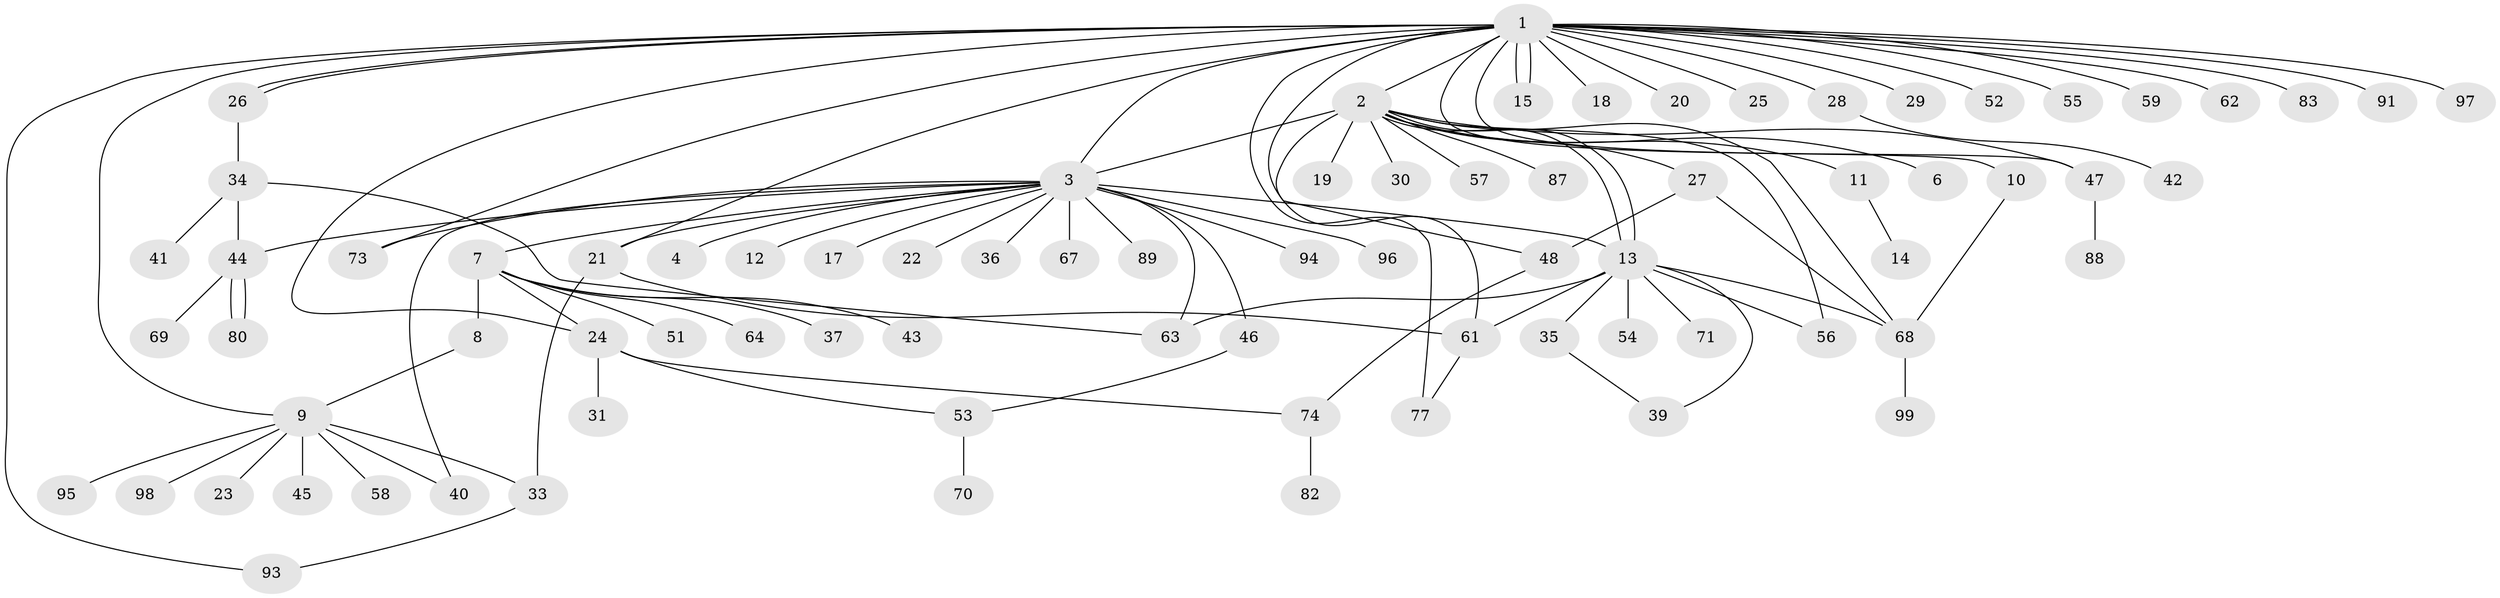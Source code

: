 // Generated by graph-tools (version 1.1) at 2025/23/03/03/25 07:23:48]
// undirected, 79 vertices, 106 edges
graph export_dot {
graph [start="1"]
  node [color=gray90,style=filled];
  1 [super="+81"];
  2 [super="+49"];
  3 [super="+5"];
  4;
  6;
  7 [super="+84"];
  8;
  9 [super="+76"];
  10 [super="+32"];
  11 [super="+66"];
  12;
  13 [super="+16"];
  14;
  15;
  17;
  18;
  19;
  20;
  21 [super="+75"];
  22;
  23;
  24 [super="+38"];
  25;
  26 [super="+60"];
  27;
  28;
  29;
  30;
  31;
  33 [super="+86"];
  34 [super="+50"];
  35;
  36;
  37 [super="+90"];
  39;
  40;
  41;
  42;
  43;
  44 [super="+72"];
  45;
  46;
  47 [super="+78"];
  48 [super="+85"];
  51;
  52;
  53 [super="+65"];
  54;
  55;
  56;
  57;
  58;
  59;
  61;
  62;
  63;
  64;
  67;
  68 [super="+92"];
  69;
  70;
  71;
  73;
  74 [super="+79"];
  77;
  80;
  82;
  83;
  87;
  88;
  89;
  91;
  93;
  94;
  95;
  96;
  97;
  98;
  99;
  1 -- 2;
  1 -- 9;
  1 -- 10;
  1 -- 15;
  1 -- 15;
  1 -- 18;
  1 -- 20;
  1 -- 24;
  1 -- 25;
  1 -- 26;
  1 -- 26;
  1 -- 28;
  1 -- 29;
  1 -- 47;
  1 -- 48;
  1 -- 52;
  1 -- 55;
  1 -- 59;
  1 -- 62 [weight=2];
  1 -- 73;
  1 -- 77;
  1 -- 83;
  1 -- 91;
  1 -- 93;
  1 -- 97;
  1 -- 3 [weight=2];
  1 -- 21;
  2 -- 3 [weight=2];
  2 -- 6;
  2 -- 11;
  2 -- 13 [weight=2];
  2 -- 13;
  2 -- 19;
  2 -- 27;
  2 -- 30;
  2 -- 56;
  2 -- 57;
  2 -- 61;
  2 -- 87;
  2 -- 68;
  2 -- 47;
  3 -- 4;
  3 -- 7;
  3 -- 12;
  3 -- 17;
  3 -- 21;
  3 -- 22;
  3 -- 44;
  3 -- 67;
  3 -- 73;
  3 -- 89;
  3 -- 96;
  3 -- 13;
  3 -- 36;
  3 -- 40;
  3 -- 94;
  3 -- 46;
  3 -- 63;
  7 -- 8;
  7 -- 24;
  7 -- 37;
  7 -- 43;
  7 -- 51;
  7 -- 64;
  8 -- 9;
  9 -- 23;
  9 -- 33;
  9 -- 45;
  9 -- 58;
  9 -- 95;
  9 -- 40;
  9 -- 98;
  10 -- 68;
  11 -- 14;
  13 -- 35;
  13 -- 39;
  13 -- 54;
  13 -- 61;
  13 -- 63;
  13 -- 71;
  13 -- 56;
  13 -- 68;
  21 -- 33;
  21 -- 61;
  24 -- 31;
  24 -- 53;
  24 -- 74;
  26 -- 34;
  27 -- 48;
  27 -- 68;
  28 -- 42;
  33 -- 93;
  34 -- 41;
  34 -- 44;
  34 -- 63;
  35 -- 39;
  44 -- 69;
  44 -- 80;
  44 -- 80;
  46 -- 53;
  47 -- 88;
  48 -- 74;
  53 -- 70;
  61 -- 77;
  68 -- 99;
  74 -- 82;
}
